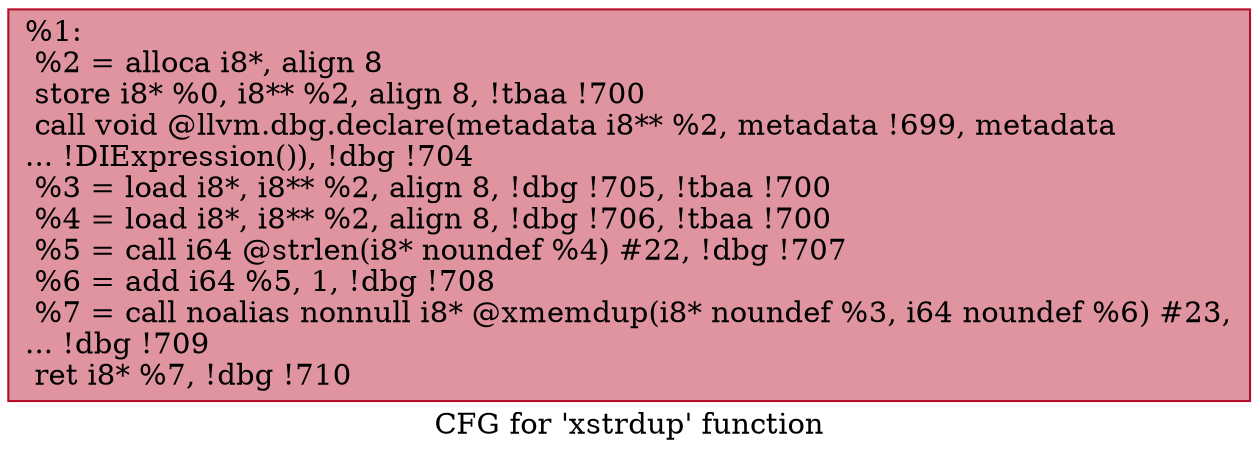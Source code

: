 digraph "CFG for 'xstrdup' function" {
	label="CFG for 'xstrdup' function";

	Node0x1905240 [shape=record,color="#b70d28ff", style=filled, fillcolor="#b70d2870",label="{%1:\l  %2 = alloca i8*, align 8\l  store i8* %0, i8** %2, align 8, !tbaa !700\l  call void @llvm.dbg.declare(metadata i8** %2, metadata !699, metadata\l... !DIExpression()), !dbg !704\l  %3 = load i8*, i8** %2, align 8, !dbg !705, !tbaa !700\l  %4 = load i8*, i8** %2, align 8, !dbg !706, !tbaa !700\l  %5 = call i64 @strlen(i8* noundef %4) #22, !dbg !707\l  %6 = add i64 %5, 1, !dbg !708\l  %7 = call noalias nonnull i8* @xmemdup(i8* noundef %3, i64 noundef %6) #23,\l... !dbg !709\l  ret i8* %7, !dbg !710\l}"];
}
